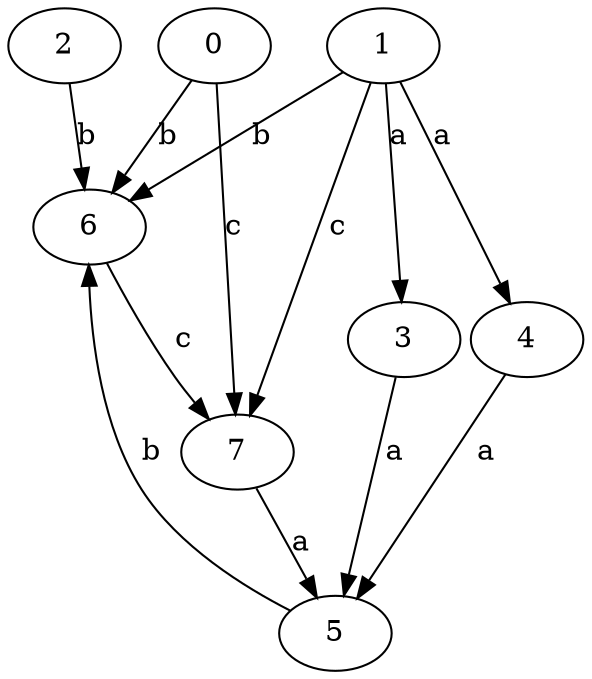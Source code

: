 strict digraph  {
0;
1;
3;
4;
5;
2;
6;
7;
0 -> 6  [label=b];
0 -> 7  [label=c];
1 -> 3  [label=a];
1 -> 4  [label=a];
1 -> 6  [label=b];
1 -> 7  [label=c];
3 -> 5  [label=a];
4 -> 5  [label=a];
5 -> 6  [label=b];
2 -> 6  [label=b];
6 -> 7  [label=c];
7 -> 5  [label=a];
}
